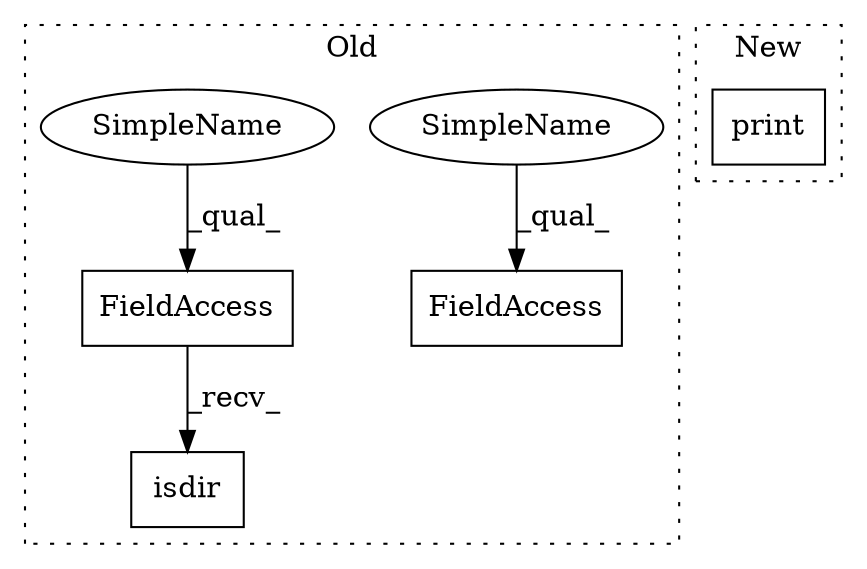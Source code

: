 digraph G {
subgraph cluster0 {
1 [label="isdir" a="32" s="27462,27469" l="6,1" shape="box"];
3 [label="FieldAccess" a="22" s="27454" l="7" shape="box"];
4 [label="FieldAccess" a="22" s="28993" l="7" shape="box"];
5 [label="SimpleName" a="42" s="28993" l="2" shape="ellipse"];
6 [label="SimpleName" a="42" s="27454" l="2" shape="ellipse"];
label = "Old";
style="dotted";
}
subgraph cluster1 {
2 [label="print" a="32" s="28065,28124" l="6,1" shape="box"];
label = "New";
style="dotted";
}
3 -> 1 [label="_recv_"];
5 -> 4 [label="_qual_"];
6 -> 3 [label="_qual_"];
}